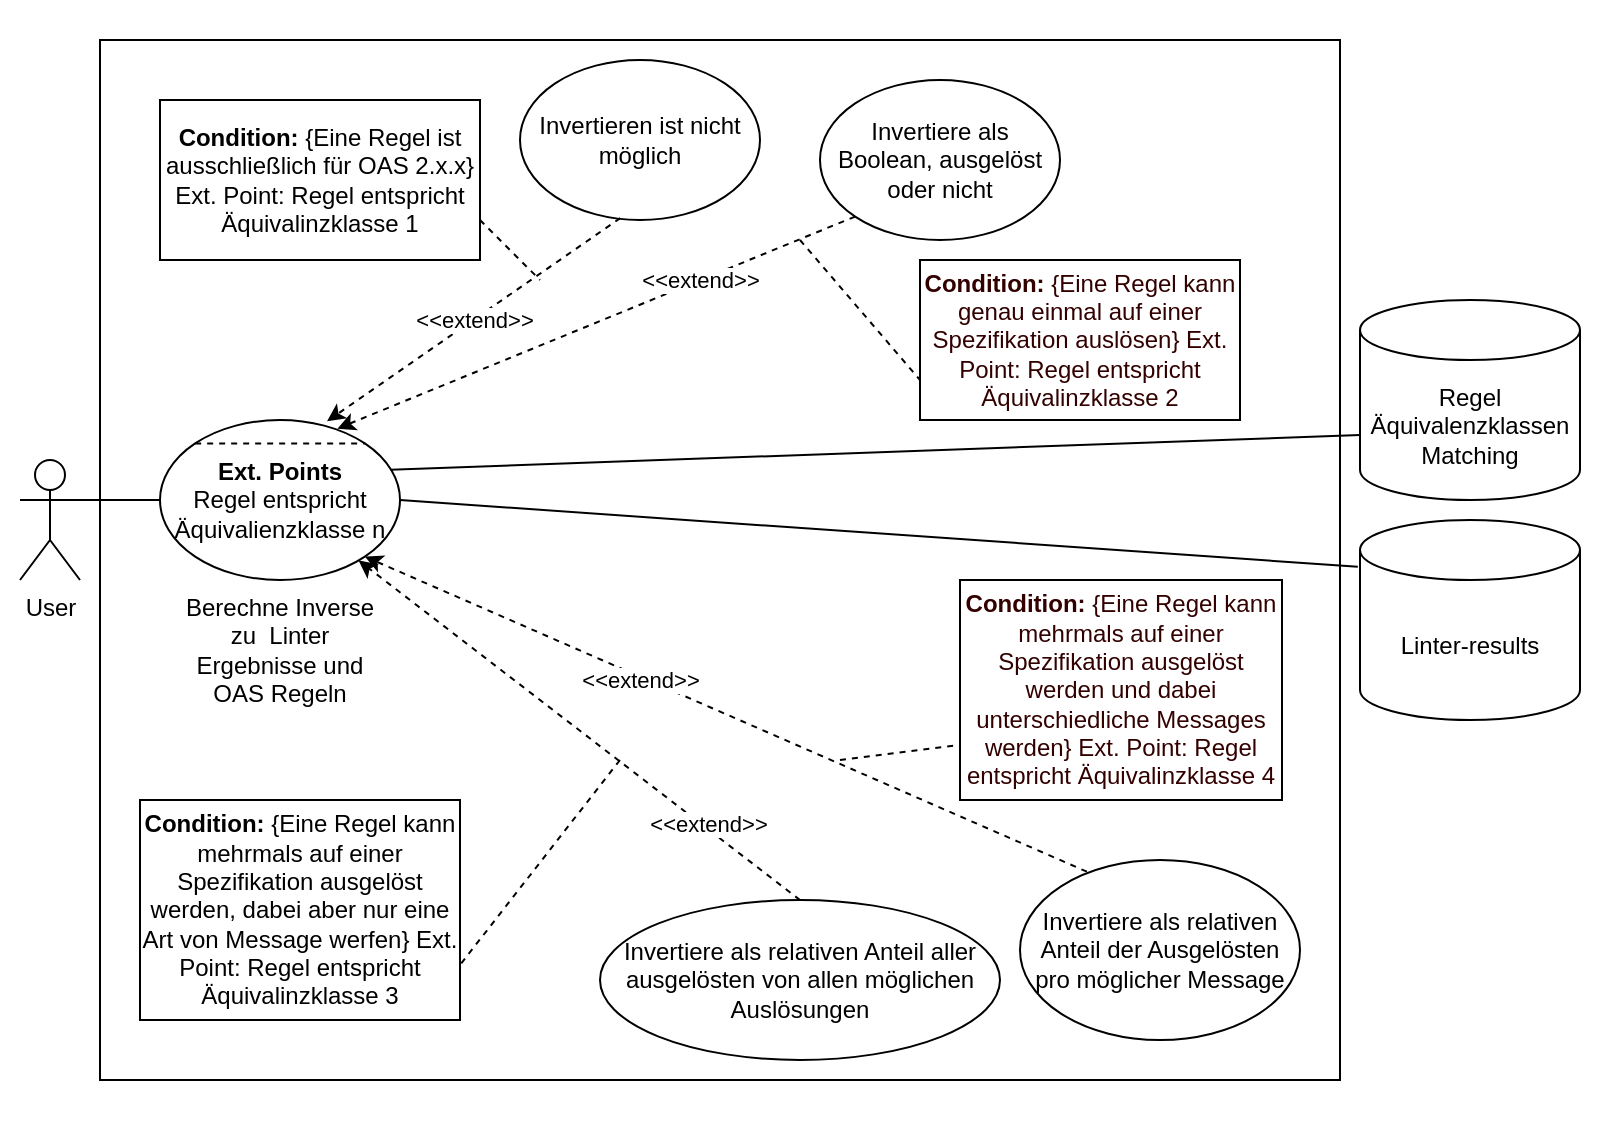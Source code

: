 <mxfile>
    <diagram id="85emqcvf0JcZVEV2tqq7" name="Page-1">
        <mxGraphModel dx="1334" dy="579" grid="1" gridSize="10" guides="1" tooltips="1" connect="1" arrows="1" fold="1" page="1" pageScale="1" pageWidth="850" pageHeight="1100" math="0" shadow="0">
            <root>
                <mxCell id="0"/>
                <mxCell id="1" parent="0"/>
                <mxCell id="30" value="" style="rounded=0;whiteSpace=wrap;html=1;strokeWidth=0;strokeColor=none;" parent="1" vertex="1">
                    <mxGeometry x="-170" y="130" width="800" height="560" as="geometry"/>
                </mxCell>
                <mxCell id="29" value="" style="rounded=0;whiteSpace=wrap;html=1;" parent="1" vertex="1">
                    <mxGeometry x="-120" y="150" width="620" height="520" as="geometry"/>
                </mxCell>
                <mxCell id="2" value="User" style="shape=umlActor;verticalLabelPosition=bottom;verticalAlign=top;html=1;outlineConnect=0;" parent="1" vertex="1">
                    <mxGeometry x="-160" y="360" width="30" height="60" as="geometry"/>
                </mxCell>
                <mxCell id="4" value="&lt;b&gt;Ext. Points&lt;/b&gt;&lt;br&gt;Regel entspricht Äquivalienzklasse n" style="ellipse;whiteSpace=wrap;html=1;" parent="1" vertex="1">
                    <mxGeometry x="-90" y="340" width="120" height="80" as="geometry"/>
                </mxCell>
                <mxCell id="5" value="" style="endArrow=none;dashed=1;html=1;exitX=0;exitY=0;exitDx=0;exitDy=0;entryX=1;entryY=0;entryDx=0;entryDy=0;" parent="1" source="4" target="4" edge="1">
                    <mxGeometry width="50" height="50" relative="1" as="geometry">
                        <mxPoint x="540" y="480" as="sourcePoint"/>
                        <mxPoint x="590" y="430" as="targetPoint"/>
                    </mxGeometry>
                </mxCell>
                <mxCell id="6" value="Berechne Inverse zu&amp;nbsp; Linter Ergebnisse und OAS Regeln" style="text;html=1;strokeColor=none;fillColor=none;align=center;verticalAlign=middle;whiteSpace=wrap;rounded=0;" parent="1" vertex="1">
                    <mxGeometry x="-85" y="440" width="110" height="30" as="geometry"/>
                </mxCell>
                <mxCell id="7" value="Regel Äquivalenzklassen Matching" style="shape=cylinder3;whiteSpace=wrap;html=1;boundedLbl=1;backgroundOutline=1;size=15;" parent="1" vertex="1">
                    <mxGeometry x="510" y="280" width="110" height="100" as="geometry"/>
                </mxCell>
                <mxCell id="8" value="Linter-results" style="shape=cylinder3;whiteSpace=wrap;html=1;boundedLbl=1;backgroundOutline=1;size=15;" parent="1" vertex="1">
                    <mxGeometry x="510" y="390" width="110" height="100" as="geometry"/>
                </mxCell>
                <mxCell id="9" value="" style="endArrow=none;html=1;exitX=0.96;exitY=0.311;exitDx=0;exitDy=0;entryX=0;entryY=0;entryDx=0;entryDy=67.5;entryPerimeter=0;exitPerimeter=0;" parent="1" source="4" target="7" edge="1">
                    <mxGeometry width="50" height="50" relative="1" as="geometry">
                        <mxPoint x="540" y="430" as="sourcePoint"/>
                        <mxPoint x="590" y="380" as="targetPoint"/>
                    </mxGeometry>
                </mxCell>
                <mxCell id="10" value="" style="endArrow=none;html=1;exitX=1;exitY=0.333;exitDx=0;exitDy=0;exitPerimeter=0;entryX=0;entryY=0.5;entryDx=0;entryDy=0;" parent="1" source="2" target="4" edge="1">
                    <mxGeometry width="50" height="50" relative="1" as="geometry">
                        <mxPoint x="540" y="430" as="sourcePoint"/>
                        <mxPoint x="590" y="380" as="targetPoint"/>
                    </mxGeometry>
                </mxCell>
                <mxCell id="11" value="" style="endArrow=none;html=1;exitX=1;exitY=0.5;exitDx=0;exitDy=0;entryX=-0.01;entryY=0.234;entryDx=0;entryDy=0;entryPerimeter=0;" parent="1" source="4" target="8" edge="1">
                    <mxGeometry width="50" height="50" relative="1" as="geometry">
                        <mxPoint x="540" y="430" as="sourcePoint"/>
                        <mxPoint x="590" y="380" as="targetPoint"/>
                    </mxGeometry>
                </mxCell>
                <mxCell id="12" value="Invertiere als Boolean, ausgelöst oder nicht" style="ellipse;whiteSpace=wrap;html=1;" parent="1" vertex="1">
                    <mxGeometry x="240" y="170" width="120" height="80" as="geometry"/>
                </mxCell>
                <mxCell id="13" value="Invertieren ist nicht möglich" style="ellipse;whiteSpace=wrap;html=1;" parent="1" vertex="1">
                    <mxGeometry x="90" y="160" width="120" height="80" as="geometry"/>
                </mxCell>
                <mxCell id="14" value="Invertiere als relativen Anteil der Ausgelösten pro möglicher Message" style="ellipse;whiteSpace=wrap;html=1;" parent="1" vertex="1">
                    <mxGeometry x="340" y="560" width="140" height="90" as="geometry"/>
                </mxCell>
                <mxCell id="15" value="Invertiere als relativen Anteil aller ausgelösten von allen möglichen Auslösungen" style="ellipse;whiteSpace=wrap;html=1;" parent="1" vertex="1">
                    <mxGeometry x="130" y="580" width="200" height="80" as="geometry"/>
                </mxCell>
                <mxCell id="17" value="&amp;lt;&amp;lt;extend&amp;gt;&amp;gt;" style="endArrow=classic;html=1;entryX=0.739;entryY=0.054;entryDx=0;entryDy=0;entryPerimeter=0;exitX=0;exitY=1;exitDx=0;exitDy=0;dashed=1;" parent="1" source="12" target="4" edge="1">
                    <mxGeometry x="-0.401" width="50" height="50" relative="1" as="geometry">
                        <mxPoint x="540" y="430" as="sourcePoint"/>
                        <mxPoint x="590" y="380" as="targetPoint"/>
                        <mxPoint as="offset"/>
                    </mxGeometry>
                </mxCell>
                <mxCell id="18" value="&amp;lt;&amp;lt;extend&amp;gt;&amp;gt;" style="endArrow=classic;html=1;exitX=0.418;exitY=0.988;exitDx=0;exitDy=0;entryX=0.696;entryY=0.008;entryDx=0;entryDy=0;entryPerimeter=0;exitPerimeter=0;dashed=1;" parent="1" source="13" target="4" edge="1">
                    <mxGeometry width="50" height="50" relative="1" as="geometry">
                        <mxPoint x="540" y="430" as="sourcePoint"/>
                        <mxPoint x="590" y="380" as="targetPoint"/>
                    </mxGeometry>
                </mxCell>
                <mxCell id="19" value="&amp;lt;&amp;lt;extend&amp;gt;&amp;gt;" style="endArrow=classic;html=1;exitX=0.5;exitY=0;exitDx=0;exitDy=0;dashed=1;" parent="1" source="15" target="4" edge="1">
                    <mxGeometry x="-0.57" y="-2" width="50" height="50" relative="1" as="geometry">
                        <mxPoint x="540" y="430" as="sourcePoint"/>
                        <mxPoint x="590" y="380" as="targetPoint"/>
                        <mxPoint as="offset"/>
                    </mxGeometry>
                </mxCell>
                <mxCell id="20" value="&amp;lt;&amp;lt;extend&amp;gt;&amp;gt;" style="endArrow=classic;html=1;entryX=1;entryY=1;entryDx=0;entryDy=0;exitX=0.239;exitY=0.065;exitDx=0;exitDy=0;exitPerimeter=0;dashed=1;" parent="1" source="14" target="4" edge="1">
                    <mxGeometry x="0.234" y="2" width="50" height="50" relative="1" as="geometry">
                        <mxPoint x="540" y="430" as="sourcePoint"/>
                        <mxPoint x="590" y="380" as="targetPoint"/>
                        <mxPoint as="offset"/>
                    </mxGeometry>
                </mxCell>
                <mxCell id="21" value="&lt;b&gt;Condition:&lt;/b&gt; {Eine Regel kann mehrmals auf einer Spezifikation ausgelöst werden, dabei aber nur eine Art von Message werfen} Ext. Point: Regel entspricht Äquivalinzklasse 3" style="rounded=0;whiteSpace=wrap;html=1;" parent="1" vertex="1">
                    <mxGeometry x="-100" y="530" width="160" height="110" as="geometry"/>
                </mxCell>
                <mxCell id="22" value="&lt;span style=&quot;font-family: Helvetica; font-size: 12px; font-style: normal; font-variant-ligatures: normal; font-variant-caps: normal; letter-spacing: normal; orphans: 2; text-align: center; text-indent: 0px; text-transform: none; widows: 2; word-spacing: 0px; -webkit-text-stroke-width: 0px; text-decoration-thickness: initial; text-decoration-style: initial; text-decoration-color: initial; float: none; background-color: rgb(255, 255, 255); display: inline !important;&quot;&gt;&lt;font style=&quot;&quot; color=&quot;#330000&quot;&gt;&lt;b&gt;Condition:&lt;/b&gt; {Eine Regel kann genau einmal auf einer Spezifikation auslösen} Ext. Point: Regel entspricht Äquivalinzklasse 2&lt;/font&gt;&lt;/span&gt;" style="rounded=0;whiteSpace=wrap;html=1;" parent="1" vertex="1">
                    <mxGeometry x="290" y="260" width="160" height="80" as="geometry"/>
                </mxCell>
                <mxCell id="23" value="&lt;b&gt;Condition:&lt;/b&gt; {Eine Regel ist ausschließlich für OAS 2.x.x} Ext. Point: Regel entspricht Äquivalinzklasse 1" style="rounded=0;whiteSpace=wrap;html=1;" parent="1" vertex="1">
                    <mxGeometry x="-90" y="180" width="160" height="80" as="geometry"/>
                </mxCell>
                <mxCell id="24" value="&lt;span style=&quot;font-family: Helvetica; font-size: 12px; font-style: normal; font-variant-ligatures: normal; font-variant-caps: normal; letter-spacing: normal; orphans: 2; text-align: center; text-indent: 0px; text-transform: none; widows: 2; word-spacing: 0px; -webkit-text-stroke-width: 0px; text-decoration-thickness: initial; text-decoration-style: initial; text-decoration-color: initial; float: none; background-color: rgb(255, 255, 255); display: inline !important;&quot;&gt;&lt;font style=&quot;&quot; color=&quot;#330000&quot;&gt;&lt;b&gt;Condition:&lt;/b&gt; {Eine Regel kann mehrmals auf einer Spezifikation ausgelöst werden und dabei unterschiedliche Messages werden} Ext. Point: Regel entspricht Äquivalinzklasse 4&lt;/font&gt;&lt;/span&gt;" style="rounded=0;whiteSpace=wrap;html=1;" parent="1" vertex="1">
                    <mxGeometry x="310" y="420" width="161" height="110" as="geometry"/>
                </mxCell>
                <mxCell id="25" value="" style="endArrow=none;dashed=1;html=1;entryX=0;entryY=0.75;entryDx=0;entryDy=0;" parent="1" target="24" edge="1">
                    <mxGeometry width="50" height="50" relative="1" as="geometry">
                        <mxPoint x="250" y="510" as="sourcePoint"/>
                        <mxPoint x="590" y="380" as="targetPoint"/>
                    </mxGeometry>
                </mxCell>
                <mxCell id="26" value="" style="endArrow=none;dashed=1;html=1;entryX=1;entryY=0.75;entryDx=0;entryDy=0;" parent="1" target="21" edge="1">
                    <mxGeometry width="50" height="50" relative="1" as="geometry">
                        <mxPoint x="140" y="510" as="sourcePoint"/>
                        <mxPoint x="590" y="380" as="targetPoint"/>
                    </mxGeometry>
                </mxCell>
                <mxCell id="27" value="" style="endArrow=none;dashed=1;html=1;exitX=1;exitY=0.75;exitDx=0;exitDy=0;" parent="1" source="23" edge="1">
                    <mxGeometry width="50" height="50" relative="1" as="geometry">
                        <mxPoint x="540" y="430" as="sourcePoint"/>
                        <mxPoint x="100" y="270" as="targetPoint"/>
                    </mxGeometry>
                </mxCell>
                <mxCell id="28" value="" style="endArrow=none;dashed=1;html=1;entryX=0;entryY=0.75;entryDx=0;entryDy=0;" parent="1" target="22" edge="1">
                    <mxGeometry width="50" height="50" relative="1" as="geometry">
                        <mxPoint x="230" y="250" as="sourcePoint"/>
                        <mxPoint x="590" y="380" as="targetPoint"/>
                    </mxGeometry>
                </mxCell>
            </root>
        </mxGraphModel>
    </diagram>
</mxfile>